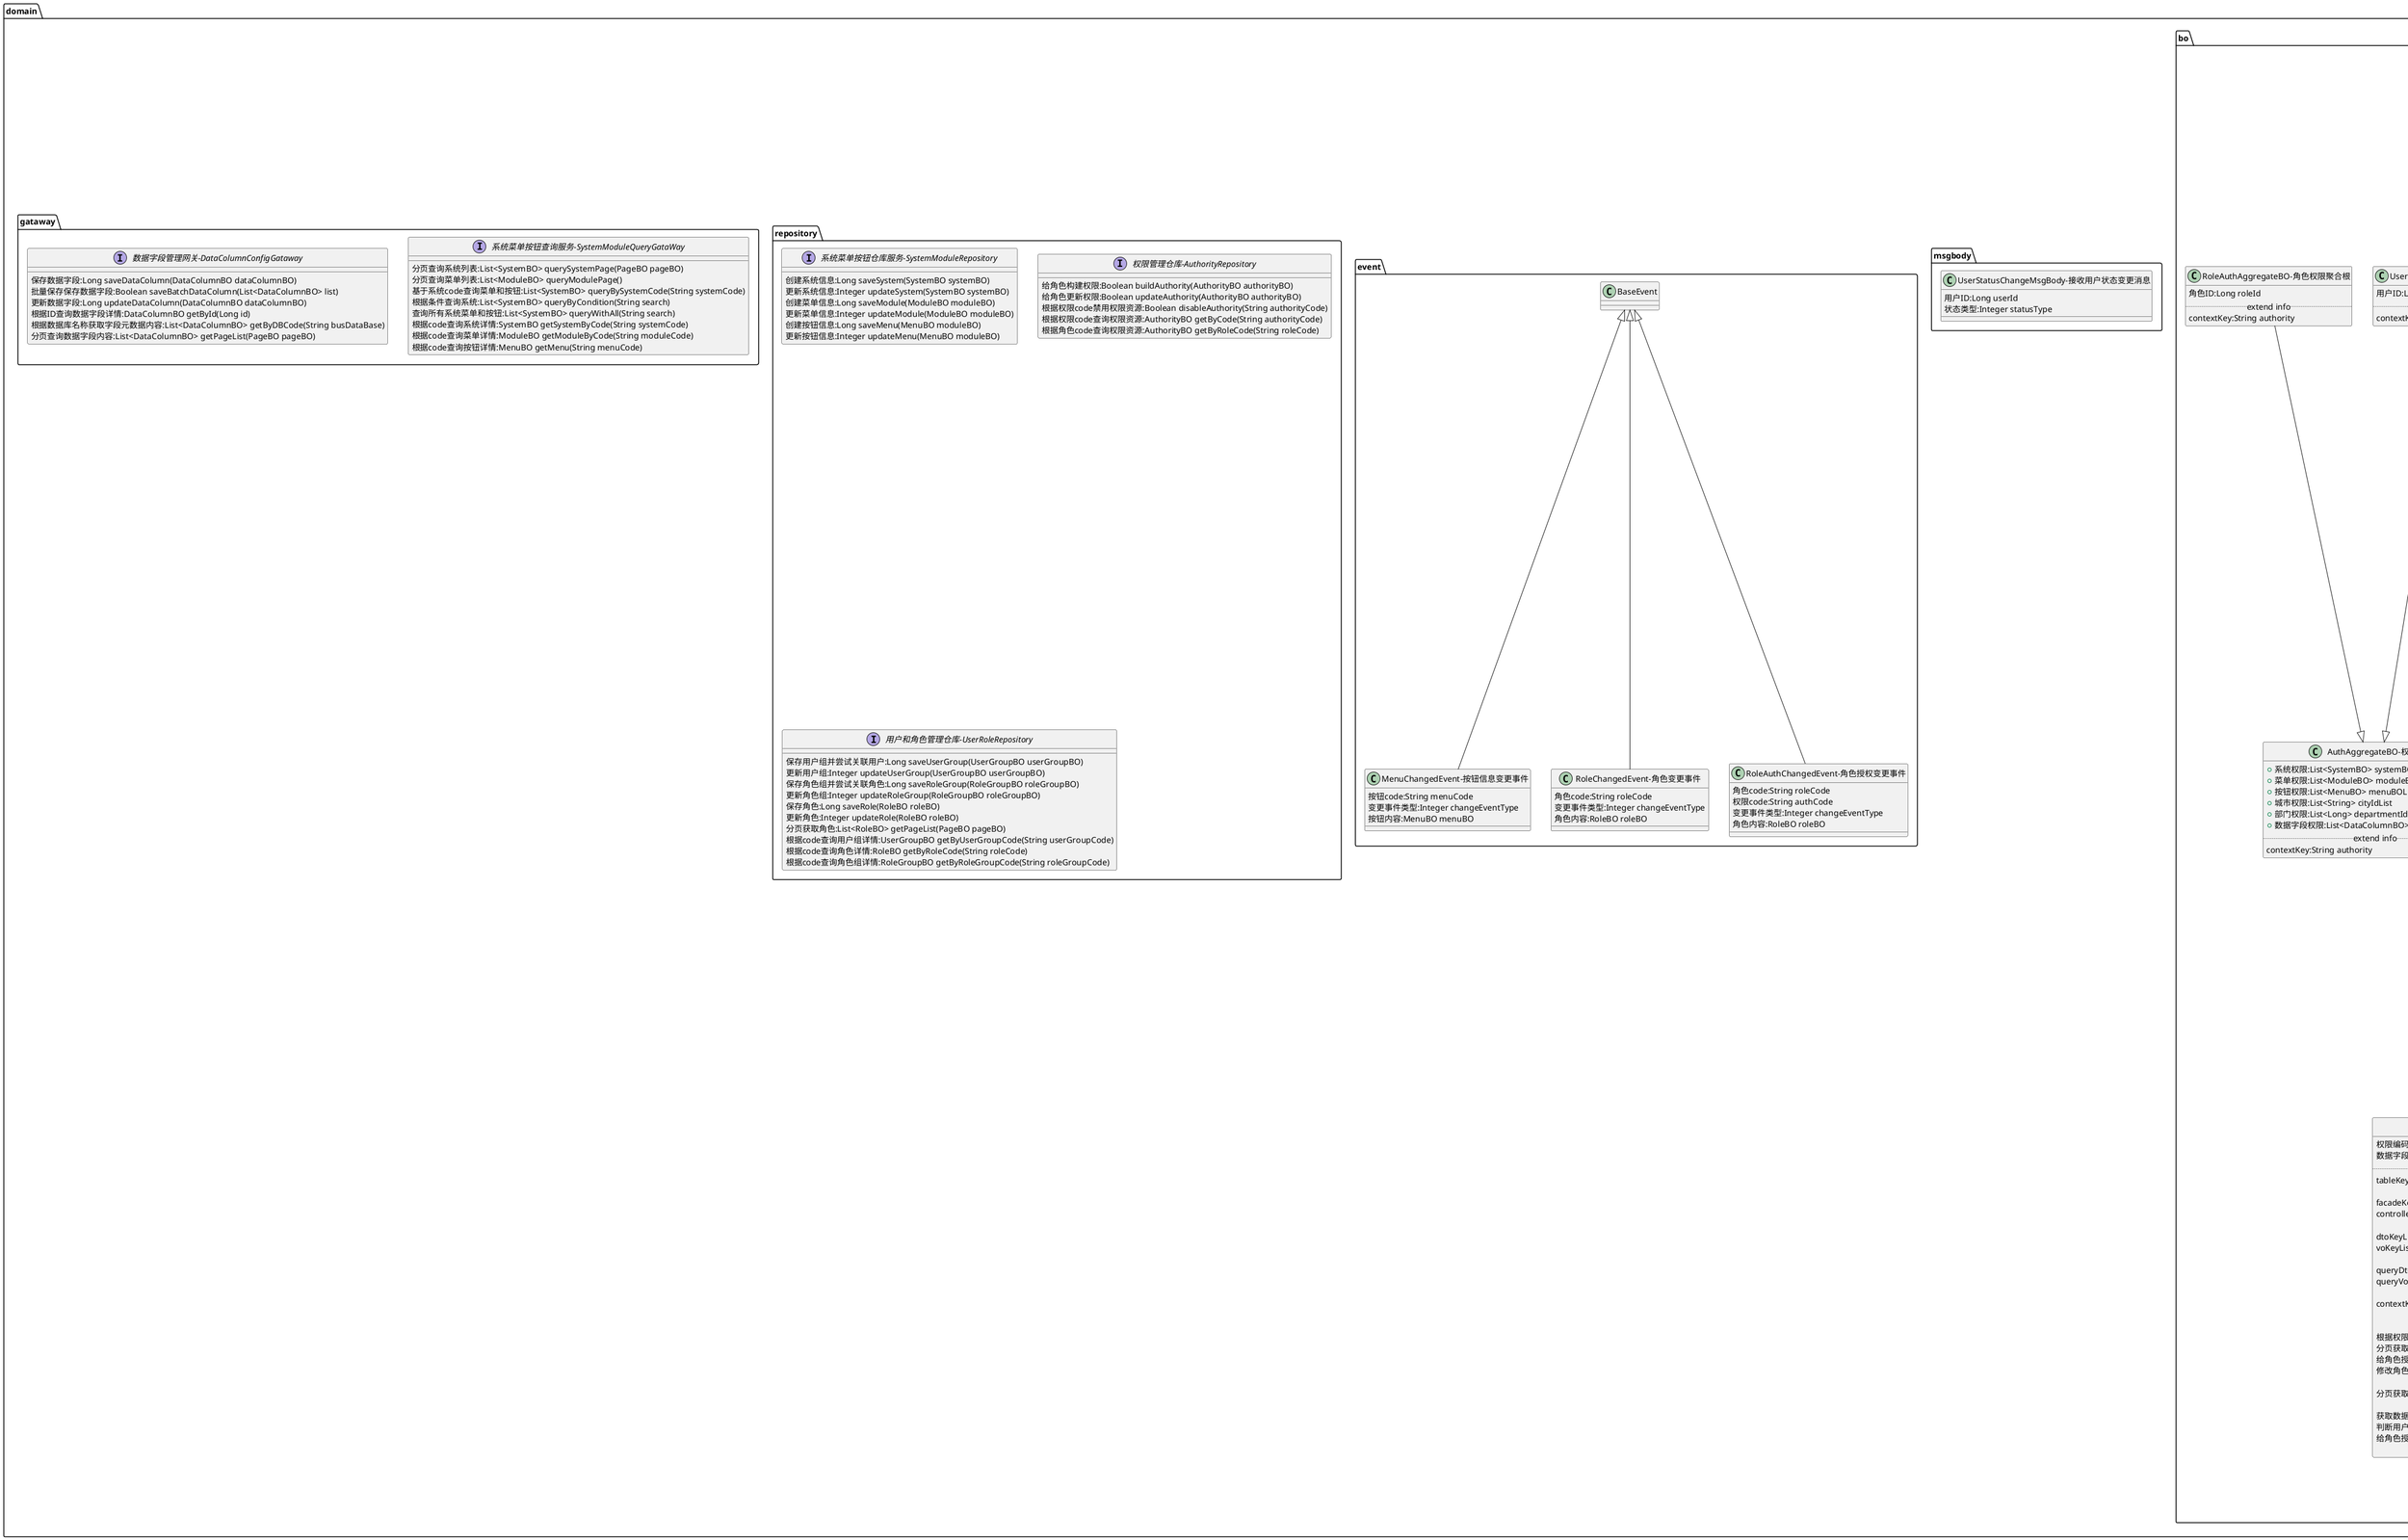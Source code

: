 @startuml

package domain.enum{
    enum  "权限类型-AuthorityTypeEnum"  as  AuthTypeEnum{
        DATA(1,"数据字段权限"),
        FUNCATION(2,"菜单功能权限"),
        ADMINISTRATION(3,"行政权限"),
        CUSTOMIZE(4,"自定义权限");
        权限类型code:Integer code
        权限类型描述:String desc
        static AuthorityTypeEnum getByCode(Integer code)
        .. extend info ..
        toRpcClient:String yes
    }

}

package domain.bo  {
  class "操作人信息-OperatorBO"  as  OperatorBO{
        +创建时间:Date dateCreate
        +创建人:Long createUserId
    }

    class   "操作时间信息-OperateDateBO"    as OperateDateBO{
        +修改时间:Date dateUpdate
        +修改人:Long updateUserId
    }

    class "数据操作信息-BasicOperateBO" as BasicOperateBO{
        +修改时间:Date dateUpdate
        +创建时间:Date dateCreate
        +修改人:Long updateUserId
        +创建人:Long createUserId
    }
    class "用户组-UserGroupBO" as UserGroupBO{
        组名:String groupName
        组编码:String groupCode
        组内用户列表:List<UserBO> userList
        用户组状态:Integer status
        用户组对应的角色列表:List<RoleBO> roleList
        用户组对应角色组列表:List<RoleGroupBO> roleGroupList
        +判断角色是否在该用户组中:boolean containsRole(String roleCode)
        +判断用户是否在该用户组中:boolean containsUser(Long userId)
        +将用户从用户组中删除:boolean deleteUser(Long userId)

        .. extend info ..
        tableKey:String user_group

        facadeKey:String UserGroupFacade,UserGroupQueryFacade
        controllerKey:String UserGroupController,UserGroupQueryController

        dtoKeyList:String UpdateUserGroupRequestDTO,UserGroupDTO,CreateUserGroupRequestDTO
        voKeyList:String UpdateUserGroupRequestVO,UserGroupVO,CreateUserGroupRequestVO

        queryDtoKey:UserGroupQueryDTO String groupName,String groupCode,Integer status
        queryVoKey:UserGroupQueryVO String groupName,String groupCode,Integer status

        contextKey:String user


        分页获取用户组信息: PageDTO<UserGroupDTO> UserGroupQueryFacade.getPageList()
        创建用户组: UserGroupDTO UserGroupFacade.createUserGroup(CreateUserGroupRequestDTO createUserGroupRequestDTO)
        修改用户组信息: Boolean UserGroupFacade.updateUserGroup(UpdateUserGroupRequestDTO updateUserGroupRequestDTO)
        设置用户组状态: Boolean UserGroupFacade.updateUserGroupStatus(String groupCode,Integer status)
        根据code获取用户组详情: UserGroupDTO UserGroupQueryFacade.getByGroupCode(String groupCode)
        根据code或者名称搜索用户组信息: List<UserGroupDTO> UserGroupQueryFacade.search(String search)


        分页获取用户组信息/usergroup/pagelist: PageVO<UserGroupVO> userGroupQueryController.getPageList(PageVO<UserGroupVO> pageVO )
        创建用户组/usergroup/create: UserGroupVO UserGroupController.createUserGroup(CreateUserGroupRequestVO createUserGroupRequestVO)
        修改用户组信息/usergroup/upate: Boolean UserGroupController.updateUserGroup(UpdateUserGroupRequestVO updateUserGroupRequestVO)
        设置用户组状态/usergroup/changestatus: Boolean UserGroupController.updateUserGroupStatus(String groupCode,Integer status)
        根据code获取用户组详情/usergroup/detail: UserGroupDTO UserGroupQueryController.getByGroupCode(String groupCode)
        根据code或者名称搜索用户组信息/usergroup/search: List<UserGroupDTO> UserGroupQueryController.search(String search)


    }

    class "用户信息-UserBO" as UserBO{
        用户名:String userName
        用户ID:Long userIdpList
        用户对应角色列表:List<RoleBO> roleList
        用户对应角色组列表:List<RoleGroupBO> roleGrou
        +判断用户是否存在指定角色:boolean containsRole(String roleCode)
        .. extend info ..
        contextKey:String user
    }

    class "角色-RoleBO" as RoleBO{
        角色名称:String roleName
        角色编码:String roleCode
        角色对应用户列表:List<UserBO> userList
        角色状态:Integer status
        .. extend info ..
        tableKey:String role
        +将用户从角色中删除:boolean deleteUser(Long userId)

        controllerKey:String RoleController,RoleQueryController
        facadeKey:String RoleFacade,RoleQueryFacade

        voKeyList:String UpdateRoleRequestVO,RoleVO,CreateRoleRequestVO
        dtoKeyList:String UpdateRoleRequestDTO,RoleDTO,CreateRoleRequestDTO

        queryDtoKey:RoleQueryDTO String roleName,String roleCode,Integer status
        queryVoKey:RoleQueryVO String roleCode,String roleCode,Integer status

        contextKey:String role

        !invokeFileKey:String rolecontextseq.puml
        创建角色/role/create: RoleVO RoleController.createRole(CreateRoleRequestVO createRoleRequestVO)
        根据编码获取角色详情/role/getbyrolecode: RoleVO RoleQueryController.getByRoleCode(String roleCode)
        禁用角色/role/disable: Boolean RoleController.disable(String roleCode)
        启用角色/role/enable: Boolean RoleController.enable(String roleCode)
        分页获取角色信息/role/pagelist: PageVO<RoleVO> RoleQueryController.getPageList(PageVO<RoleVO> pageVO)
        角色关联用户/role/relatetouser: Boolean RoleController.relateToUser(String userIds)


        分页获取角色信息: PageDTO<RoleDTO> RoleQueryFacade.getPageList(PageDTO<RoleDTO> pageDTO)
        创建角色: RoleDTO RoleFacade.createRole(CreateRoleRequestDTO createRoleRequestDTO)
        修改角色信息: Boolean RoleFacade.updateRole(UpdateRoleRequestDTO updateRoleRequestDTO)
        设置角色状态: Boolean RoleFacade.updateRoleStatus(String groupCode,Integer status)
        根据code获取角色详情: RoleDTO RoleQueryFacade.getByRoleCode(String groupCode)
        根据code或者名称搜索角色信息: List<RoleDTO> RoleQueryFacade.search(String search)
        角色关联用户: Boolean RoleFacade.relateToUser(List<Long> userIdList)
    }

    class "角色组-RoleGroupBO" as RoleGroupBO{
        角色组名称:String roleName
        角色组编码:String roleCode
        组内角色列表:List<RoleBO> roleList
        角色状态:Integer status
        .. extend info ..
        exportaclkey:String DepartmentQueryDTO(roleList->list)

        tableKey:String role_group

        controllerKey:String RoleGroupController,RoleGroupQueryController
        facadeKey:String RoleFacade,RoleQueryFacade

        voKeyList:String UpdateRoleGroupRequestVO,RoleVO,CreateRoleGroupRequestVO
        dtoKeyList:String UpdateRoleGroupRequestDTO,RoleDTO,CreateRoleGroupRequestDTO

        queryDtoKey:RoleGroupQueryDTO String roleName,String roleCode,Integer status
        queryVoKey:RoleGroupQueryVO String roleName,String roleCode,Integer status


        contextKey:String role


        创建角色组/rolegroup/create: RoleVO RoleGroupController.createRole(CreateRoleGroupRequestVO createRoleRequestVO)
        根据编码获取角色详情/rolegroup/getbyrolecode: RoleVO RoleQueryController.getByRoleCode(String roleCode)
        禁用角色组/rolegroup/disable: Boolean RoleGroupController.disable(String roleCode)
        启用角色组/rolegroup/enable: Boolean RoleGroupController.enable(String roleCode)
        分页获取角色组信息/rolegroup/pagelist: PageVO<RoleVO> RoleGroupQueryController.getPageList(PageVO<RoleVO> pageVO)
        根据code或者名称搜索角色组信息/rolegroup/search: List<RoleVO> RoleGroupQueryController.search(String search)


        分页获取角色组信息: PageDTO<RoleGroupDTO> RoleGroupQueryFacade.getPageList()
        创建角色组: RoleGroupDTO RoleGroupFacade.createRole(CreateRoleRequestDTO createRoleRequestDTO)
        修改角色组信息: Boolean RoleGroupFacade.updateRole(UpdateRoleRequestDTO updateRoleRequestDTO)
        设置角色组状态: Boolean RoleGroupFacade.updateRoleStatus(String groupCode,Integer status)
        根据code获取角色组详情: RoleGroupDTO RoleGroupQueryFacade.getByRoleCode(String groupCode)
        根据code或者名称搜索角色组信息: List<RoleDTO> RoleGroupQueryFacade.search(String search)


    }

    class "权限-AuthorityBO" as AuthorityBO{
        权限编码标示:String authCode
        权限类型:Integer authorityType
        关联角色:String roleCode
        关联角色组:String roleGroupCode
        数据字段权限列表:List<DataAuthorityBO>  dataAuthorityBOList
        系统菜单权限列表:List<SystemAuthorityBO>  systemAuthorityBOList
        行政权限列表:List<AdminAuthorityBO>  adminAuthorityBOList
        权限状态:Integer status
        .. extend info ..
        tableKey:String authority

        facadeKey:String AuthorityFacade,AuthorityQueryFacade
        controllerKey:String AuthorityController,AuthorityQueryController

        dtoKeyList:String UpdateAuthorityRequestDTO,AuthorityDTO,CreateAuthorityRequestDTO
        voKeyList:String UpdateAuthorityRequestVO,AuthorityVO,CreateAuthorityRequestVO

        queryDtoKey:AuthorityQueryDTO String authCode,Integer authorityType,String roleCode,String roleGroupCode
        queryVoKey:AuthorityQueryVO String authCode,Integer authorityType,String roleCode,String roleGroupCode

        contextKey:String authority


        !invokeFileKey:String createauthoritydata.puml,queryauthoritydata.puml,queryauthoritydatahttp.puml
        判断用户有没有访问某系统的权限: AuthorityDTO AuthorityQueryFacade.checkUserSystemAuth(Long userId,String systemCode)
        根据用户和系统获取系统权限信息: AuthorityDTO AuthorityQueryFacade.getUserSystemAuth(Long userId,String systemCode)
        根据权限code获取权限信息: AuthorityDTO AuthorityQueryFacade.getByCode(String authCode)
        分页获取权限信息: PageDTO<AuthorityDTO> AuthorityQueryFacade.getPageList(String authCode)
        给角色授权: AuthorityDTO AuthorityFacade.saveAuthority(CreateAuthorityRequestDTO createAuthorityRequestDTO)
        修改授权信息: Boolean AuthorityFacade.updateAuthority(UpdateAuthorityRequestDTO updateAuthorityRequestDTO)


        分页获取权限信息/authority/pagelist: PageVO<AuthorityVO> AuthorityQueryController.getPageList()
        获取权限信息/authority/getbycode: AuthorityVO AuthorityQueryController.getByCode(String authCode)
        给角色授权/authority/savetorole: AuthorityVO AuthorityController.saveAuthority(CreateAuthorityRequestVO createAuthorityRequestDTO)
        判断用户有没有访问某系统的权限/authority/check/userauth: AuthorityVO AuthorityQueryController.checkUserSystemAuth(Long userId,String systemCode)


    }


    class "数据字段权限-DataAuthorityBO" as DataAuthorityBO {
        权限编码标示:String authCode
	    数据字段ID:List<Long> dataColumnIdList;
        .. extend info ..
        tableKey:String data_authority

        facadeKey:String DataAuthorityFacade,DataAuthorityQueryFacade
        controllerKey:String DataAuthorityController,DataAuthorityQueryController

        dtoKeyList:String UpdateDataAuthorityRequestDTO,DataAuthorityDTO,CreateDataAuthorityRequestDTO
        voKeyList:String UpdateDataAuthorityRequestVO,DataAuthorityVO,CreateDataAuthorityRequestVO

        queryDtoKey:DataAuthorityQueryDTO String authCode,List<Long> dataColumnIdList
        queryVoKey:DataAuthorityQueryVO String authCode,List<Long> dataColumnIdList

        contextKey:String authority


        根据权限code获取数据权限信息: DataAuthorityDTO DataAuthorityQueryFacade.getByCode(String authCode)
        分页获取数据权限信息: PageDTO<DataAuthorityDTO> DataAuthorityQueryFacade.getPageList(PageDTO<DataAuthorityQueryDTO>  pageDTO)
        给角色授权数据权限: DataAuthorityDTO DataAuthorityFacade.saveDataAuthority(CreateDataAuthorityRequestDTO createAuthorityRequestDTO)
        修改角色授权数据权限: DataAuthorityDTO DataAuthorityFacade.saveDataAuthority(UpdateDataAuthorityRequestDTO createAuthorityRequestDTO)

        分页获取权限信息/dataauthority/pagelist: PageVO<DataAuthorityVO> DataAuthorityQueryController.getPageList(PageVO<DataAuthorityVO> pageVO)

        获取数据权限信息/dataauthority/getbycode: DataAuthorityVO DataAuthorityQueryController.getByCode(String authCode)
        判断用户有没有访问某数据的权限/dataauthority/check: DataAuthorityVO DataAuthorityQueryController.checkUserSystemAuth(Long userId,String systemCode)
        给角色授权数据权限: DataAuthorityVO DataAuthorityController.saveDataAuthority(CreateDataAuthorityRequestVO createAuthorityRequestVO)

    }

    class "系统菜单权限-SystemAuthorityBO" as SystemAuthorityBO{
        权限编码标示:String authCode
        业务数据系统标示:String systemCode
        功能:String funcCode
        菜单:String categoryCode
        按钮:String menuCode
        .. extend info ..
        exportaclkey:String DepartmentQueryDTO(categoryName->deptName)
        tableKey:String system_authority
        facadeKey:String SystemAuthorityFacade,SystemAuthorityQueryFacade
        controllerKey:String SystemAuthorityController,SystemAuthorityQueryController

        dtoKeyList:String UpdateSystemAuthorityRequestDTO,SystemAuthorityDTO,CreateSystemAuthorityRequestDTO
        voKeyList:String UpdateSystemAuthorityRequestVO,SystemAuthorityVO,CreateSystemAuthorityRequestVO

        queryDtoKey:SystemAuthorityQueryDTO String authCode,String systemCode,String funcCode
        queryVoKey:SystemAuthorityQueryVO String authCode,String systemCode,String funcCode

        contextKey:String authority


        获取系统菜单权限信息: SystemAuthorityDTO SystemAuthorityQueryFacade.getByCode(String authCode)
        给角色授权系统菜单权限: DataAuthorityDTO SystemAuthorityFacade.saveSystemAuthority(CreateSystemAuthorityRequestDTO createAuthorityRequestDTO)
        修改角色授权系统菜单权限: Boolean SystemAuthorityFacade.saveSystemAuthority(UpdateSystemAuthorityRequestDTO createAuthorityRequestDTO)

        获取系统菜单权限信息/systemauthority/getbycode: SystemAuthorityDTO SystemAuthorityQueryController.getByCode(String authCode)
        分页获取系统菜单权限信息/systemauthority/pagelist: PageVO<SystemAuthorityDTO> getPageList(PageVO<SystemAuthorityDTO> pageVO)

    }

    class "行政权限-AdminAuthorityBO" as AdminAuthorityBO {
        权限编码标示:String authCode
	    组织部门:Long departmentId
        城市:Long cityId
        职位:Long jobId
        .. extend info ..
        exportaclkey:String DepartmentQueryDTO(departmentId->deptId)

        tableKey:String admin_authority
        facadeKey:String AdminAuthorityFacade,AdminAuthorityQueryFacade
        controllerKey:String AdminAuthorityController,AdminAuthorityQueryController

        dtoKeyList:String UpdateAdminAuthorityRequestDTO,AdminAuthorityDTO,CreateAdminAuthorityRequestDTO
        voKeyList:String UpdateAdminAuthorityRequestVO,AdminAuthorityVO,CreateAdminAuthorityRequestVO

        queryDtoKey:SystemAuthorityQueryDTO String authCode,String systemCode,String funcCode
        queryVoKey:SystemAuthorityQueryVO String authCode,String systemCode,String funcCode

        contextKey:String authority


        获取系统菜单权限信息: AdminAuthorityDTO AdminAuthorityQueryFacade.getByCode(String authCode)
        给角色授权系统菜单权限: AdminAuthorityDTO AdminAuthorityFacade.saveAdminAuthority(CreateSystemAuthorityRequestDTO createAuthorityRequestDTO)
        修改角色授权系统菜单权限: Boolean AdminAuthorityFacade.updateAdminAuthority(UpdateSystemAuthorityRequestDTO createAuthorityRequestDTO)

        获取系统菜单权限信息/systemauthority/getbycode: AdminAuthorityVO AdminAuthorityQueryController.getByCode(String authCode)
        分页获取系统菜单权限信息/systemauthority/pagelist: PageVO<AdminAuthorityVO> AdminAuthorityQueryController.getPageList(PageVO<AdminAuthorityVO> pageVO)


    }

    class "系统设置-SystemConfig" as SystemConfig{
        变量名:String varName
        变量描述:String varDesc
        变量值:String value
    }

    class "系统管理-SystemBO" as SystemBO{
        系统名称:String systemName
        系统标示:String systemCode
        系统域名:String systemUrl
        系统图标:String systemPicUrl
        系统技术负责人:Long tecAdminUserId
        系统业务负责人:Long busAdminUserId
        系统当前所在部门:Long departmentId
        系统模块列表:List<ModuleBO> moduleBOList
        .. extend info ..
        tableKey:String system
        controllerKey:String SystemController

        facadeKey:String SystemFacade,SystemQueryFacade
        controllerKey:String SystemController,SystemQueryController

        dtoKeyList:String UpdateSystemRequestDTO,SystemDTO,CreateSystemRequestDTO
        voKeyList:String UpdateSystemRequestVO,SystemVO,CreateSystemRequestVO

        queryDtoKey:SystemQueryDTO String systemName,String systemCode,Long tecAdminUserId,Long departmentId
        queryVoKey:SystemQueryVO String systemName,String systemCode,Long tecAdminUserId,Long departmentId

        contextKey:String system


        invokeFileKey:String systemcontextseq.puml
        注册系统: SystemDTO SystemFacade.registSystem(SystemDTO systemDTO)
        分页获取系统信息: PageDTO<SystemDTO> SystemFacade.getPageList(PageDTO pageDto)
        获取单条系统信息: SystemDTO SystemQueryFacade.getBySystemCode(String systemCode)
        修改系统信息: Boolean SystemFacade.updateSystem(UpdateSystemRequestDTO dto)
        搜索获取系统信息: List<SystemDTO> SystemQueryFacade.getSearchList(String search)


        分页获取系统信息/system/pagelist: PageVO<SystemVO> SystemQueryController.getPageList(SystemVO systemVO)
        搜索获取系统信息/system/search: List<SystemVO> SystemQueryController.getSearchList(String search)
        新建系统信息/system/save: SystemVO SystemController.saveSystem(CreateSystemRequestVO systemVO)
        修改系统信息/system/update: Boolean SystemController.updateSystem(UpdateSystemRequestVO systemVO)
        通过系统编号获取系统信息/system/getbycode: SystemVO SystemQueryController.getByCode(String systemCode)

    }
    class "菜单/模块管理-ModuleBO" as ModuleBO{
        菜单名称:String moduleName
        菜单编码:String moduleCode
        菜单链接:String moduleUrl
        系统标示:String systemCode
        按钮列表:List<MenuBO> menuBOList
        .. extend info ..
        tableKey:String module
        facadeKey:String ModuleFacade
        controllerKey:String ModuleController
        dtoKeyList:String UpdateModuleRequestDTO,ModuleDTO,CreateModuleRequestDTO
        voKeyList:String  UpdateModuleRequestVO,ModuleVO,CreateModuleRequestVO

        contextKey:String system


        创建菜单信息/module/createmodule: List<ModuleVO> createModule(CreateModuleRequestVO createModuleRequestVO)
        创建菜单信息/module/updatemodule: List<ModuleVO> updateModule(UpdateModuleRequestVO updateModuleRequestVO)
        获取系统菜单列表信息/module/getbysystemcode: List<ModuleVO> getBySystemCode(String systemCode)
        获取菜单信息/module/getbycode: ModuleVO getByModuleCode(String moduleCode)
        分页获取菜单信息/module/pagelist: PageDTO<ModuleVO> getPageList()
        导入菜单信息/module/import: Boolean importModuleList(List<CreateModuleRequestVO> createRequest)
        导出菜单信息/module/export: Boolean exportModuleList(String systemCode)
    }

     class "按钮管理-MenuBO" as MenuBO{
         按钮名称:String menuName
         按钮编码:String menuCode
         按钮链接:String menuUrl
         系统编码:String systemCode
         菜单编码:String moduleCode
        .. extend info ..
        tableKey:String menu
        facadeKey:String MenuFacade
        controllerKey:String MenuController
        dtoKeyList:String UpdateMenuRequestDTO,MenuDTO,CreateMenuRequestDTO
        voKeyList:String UpdateMenuRequestVO,MenuVO,CreateMenuRequestVO

        contextKey:String system


        注册按钮: MenuDTO registMenu(MenuDTO menuDTO)
        分页获取按钮信息: PageDTO<SystemDTO> getPageList(PageDTO pageDto)
        获取单条按钮信息: MenuDTO getByMenuCode(String systemCode)
        修改按钮信息: Boolean updateMenu(UpdateMenuRequestDTO dto)


        修改按钮信息/menu/updatemenu: Boolean updateMenu(UpdateMenuRequestVO updateMenuRequestVO)
        创建按钮信息/menu/createmenu: MenuVO createMenu(CreateMenuRequestVO createMenuRequestVO)
        获取按钮详情信息/menu/getbycode: MenuVO getByCode(String menuCode)
        获取按钮列表信息/menu/pagelist: PageVO<MenuVO> getPageList(String moduleCode )



     }

     class "数据字段实体-DataColumnBO" as DataColumnBO{
         数据库业务系统名称:String busDataBase
         数据库表名称:String tableName
         数据库表描述:String tableDesc
         数据库字段名称:String columnName
         数据库字段描述:String columnDesc
         业务字段名称:String fieldName
         .. extend info ..
         tableKey:String data_column_config

         controllerKey:String DataColumnController
         facadeKey:String DataColumnFacade

         dtoKeyList:String DataColumnDTO
         voKeyList:String DataColumnVO

         queryDtoKey:DataColumnQueryDTO String busDataBase,String tableName,String columnName
         queryVoKey:DataColumnQueryVO  String busDataBase,String tableName,String columnName

         contextKey:String config

         !invokeFileKey:String datacolumncontextseq.puml
         获取数据字段信息/datacolumn/getbycode: List<DataColumnVO> getListByBusDataBase(String busDataBase)
         分页获取数据字段信息/datacolumn/pagelist: PageVO<DataColumnVO> getPageList(PageVO pageVO)
         导入数据字段列表/datacolumn/import: Boolean importDataColumnList(List<DataColumnVO> dataColumnVOList)


         获取数据字段信息: List<DataColumnDTO> getListByBusDataBase(String busDataBase)
         分页获取数据字段信息: PageDTO<DataColumnDTO> getPageList(PageDTO PageDTO)
         导入数据字段列表: Boolean importDataColumnList(List<DataColumnDTO> dataColumnDTOList)



     }


    class "AuthAggregateBO-权限聚合根" as AuthAggregateBO{
        +系统权限:List<SystemBO> systemBOList
        +菜单权限:List<ModuleBO> moduleBOList
        +按钮权限:List<MenuBO> menuBOList
        +城市权限:List<String> cityIdList
        +部门权限:List<Long> departmentIdList
        +数据字段权限:List<DataColumnBO> dataColumnBOList
        .. extend info ..
        contextKey:String authority
    }

    class "UserAuthAggregateBO-用户权限聚合根" as UserAuthAggregateBO{
        用户ID:Long userId
        .. extend info ..
        contextKey:String authority
    }

    class "RoleAuthAggregateBO-角色权限聚合根" as RoleAuthAggregateBO{
        角色ID:Long roleId
        .. extend info ..
        contextKey:String authority
    }

    AuthorityBO <|-- DataAuthorityBO
    AdminAuthorityBO --|> AuthorityBO
    SystemAuthorityBO --|> AuthorityBO
    UserAuthAggregateBO --|> AuthAggregateBO
    RoleAuthAggregateBO --|> AuthAggregateBO

}


package domain.msgbody {
    class "UserStatusChangeMsgBody-接收用户状态变更消息" as UserChangeMsgBody{
        用户ID:Long userId
        状态类型:Integer statusType
    }
}

package domain.event{
    class "MenuChangedEvent-按钮信息变更事件" as MenuChangedEvent{
        按钮code:String menuCode
        变更事件类型:Integer changeEventType
        按钮内容:MenuBO menuBO
    }
    class "RoleChangedEvent-角色变更事件" as RoleChangedEvent{
        角色code:String roleCode
        变更事件类型:Integer changeEventType
        角色内容:RoleBO roleBO
    }
    class "RoleAuthChangedEvent-角色授权变更事件" as RoleAuthChangedEvent{
        角色code:String roleCode
        权限code:String authCode
        变更事件类型:Integer changeEventType
        角色内容:RoleBO roleBO
    }

    BaseEvent <|-- MenuChangedEvent
    BaseEvent <|-- RoleChangedEvent
    BaseEvent <|-- RoleAuthChangedEvent
}

package domain.repository {
 interface "系统菜单按钮仓库服务-SystemModuleRepository" as SystemModuleRepository{
        创建系统信息:Long saveSystem(SystemBO systemBO)
        更新系统信息:Integer updateSystem(SystemBO systemBO)
        创建菜单信息:Long saveModule(ModuleBO moduleBO)
        更新菜单信息:Integer updateModule(ModuleBO moduleBO)
        创建按钮信息:Long saveMenu(MenuBO moduleBO)
        更新按钮信息:Integer updateMenu(MenuBO moduleBO)

    }
    interface "权限管理仓库-AuthorityRepository" as AuthorityRepository{
            给角色构建权限:Boolean buildAuthority(AuthorityBO authorityBO)
            给角色更新权限:Boolean updateAuthority(AuthorityBO authorityBO)
            根据权限code禁用权限资源:Boolean disableAuthority(String authorityCode)
            根据权限code查询权限资源:AuthorityBO getByCode(String authorityCode)
            根据角色code查询权限资源:AuthorityBO getByRoleCode(String roleCode)
    }
     interface "用户和角色管理仓库-UserRoleRepository" as UserRoleRepository{
            保存用户组并尝试关联用户:Long saveUserGroup(UserGroupBO userGroupBO)
            更新用户组:Integer updateUserGroup(UserGroupBO userGroupBO)
            保存角色组并尝试关联角色:Long saveRoleGroup(RoleGroupBO roleGroupBO)
            更新角色组:Integer updateRoleGroup(RoleGroupBO roleGroupBO)
            保存角色:Long saveRole(RoleBO roleBO)
            更新角色:Integer updateRole(RoleBO roleBO)
            分页获取角色:List<RoleBO> getPageList(PageBO pageBO)
            根据code查询用户组详情:UserGroupBO getByUserGroupCode(String userGroupCode)
            根据code查询角色详情:RoleBO getByRoleCode(String roleCode)
            根据code查询角色组详情:RoleGroupBO getByRoleGroupCode(String roleGroupCode)
        }
}
package domain.gataway {


    interface "系统菜单按钮查询服务-SystemModuleQueryGataWay" as SystemModuleQueryGataWay{
        分页查询系统列表:List<SystemBO> querySystemPage(PageBO pageBO)
        分页查询菜单列表:List<ModuleBO> queryModulePage()
        基于系统code查询菜单和按钮:List<SystemBO> queryBySystemCode(String systemCode)
        根据条件查询系统:List<SystemBO> queryByCondition(String search)
        查询所有系统菜单和按钮:List<SystemBO> queryWithAll(String search)
        根据code查询系统详情:SystemBO getSystemByCode(String systemCode)
        根据code查询菜单详情:ModuleBO getModuleByCode(String moduleCode)
        根据code查询按钮详情:MenuBO getMenu(String menuCode)
    }




    interface "数据字段管理网关-DataColumnConfigGataway" as DataColumnConfigGataway{
        保存数据字段:Long saveDataColumn(DataColumnBO dataColumnBO)
        批量保存保存数据字段:Boolean saveBatchDataColumn(List<DataColumnBO> list)
        更新数据字段:Long updateDataColumn(DataColumnBO dataColumnBO)
        根据ID查询数据字段详情:DataColumnBO getById(Long id)
        根据数据库名称获取字段元数据内容:List<DataColumnBO> getByDBCode(String busDataBase)
        分页查询数据字段内容:List<DataColumnBO> getPageList(PageBO pageBO)
    }

}


package "领域工厂服务包-domain.factory" {
    class "权限工厂服务-AuthorityFactory" as AuthorityFactory{
        +基于权限本身的维度-权限编码构建权限模型:AuthorityBO buildAuthorityByCode(String authorityCode)
        +基于用户的维度构建权限模型:UserAuthAggregateBO buildAuthorityWithRoleCode(String roleCode)
    }

}

package   "防腐层包-infrast.acl" as   infrast.acl {
    interface   "部门查询服务适配器-DepartmentServiceAdapter" as DepartmentServiceAdapter{
        查询所有有效的部门: List<DepartDTO> queryAllDepartment(DepartmentQueryDTO queryDto)
        查询子部门: List<DepartDTO> queryDepartmentsList(Long pId)
    }

    interface   "省份城市查询服务适配器-AreaServiceAdapter" as AreaServiceAdapter{
        查询所有的省份: List<ProvinceDTO> queryAllProvince()
        查询省份下所有城市: List<CityDTO> queryCityByProvinceid(Long provinceId)
    }

}

package   "缓存包-infrast.cache" as   infrast.cache {
    class "抽象业务缓存服务-AbstractCache" as AbstractCache{


    }

    class "系统菜单缓存服务-SystemCache" as SystemCache{
    }

    class "角色用户缓存服务-UserRoleGroupCache" as UserRoleGroupCache{

    }

    class "数据权限缓存-DataAuthorityCache" as DataAuthorityCache{

    }

    class "系统菜单权限缓存-SystemAuthorityCache" as SystemAuthorityCache{

    }

    class "行政权限缓存-AdminAuthorityCache" as AdminAuthorityCache{

    }

    class "基于用户维度的缓存-UserAuthorityCache" as UserAuthorityCache{

    }

    class "基于角色维度的缓存-RoleAuthorityCache" as RoleAuthorityCache{

    }

    SystemCache --|> AbstractCache

    UserRoleGroupCache --|> AbstractCache
    DataAuthorityCache --|> AbstractCache
    SystemAuthorityCache --|> AbstractCache
    AdminAuthorityCache --|> AbstractCache
    UserAuthorityCache --|> AbstractCache
    RoleAuthorityCache --|> AbstractCache

}



package app.command {

    class "抽象命令类-AbstractCmd" as AbstractCmd{
        +操作时间: Date operateTime
        +操作人ID: Long userId
        +命令类: Class commandClass
        +命令数据: String payLoad;

    }

    class "增加用户组命令-AddUserGroupCmd"   as AddUserGroupCmd{
        组名:String groupName
        用户ID:Long userId
    }

    class "增加用户命令-AddUserCmd" as AddUserCmd{
        用户名:String userName
        用户ID:Long userId
        所属组织:Long departmentId
    }

    class "增加用户权限-AddUserAuthCmd" as AddUserAuthCmd{
        用户ID:Long userId
        角色ID:Long roleId
        权限类型:int authorityType
        权限数据内容:String json
    }

    class "更新用户权限-UpdateUserAuthCmd" as UpdateUserAuthCmd{
        用户ID:Long userId
        角色ID:Long roleId
        权限数据内容:String json
    }

    class "更新角色权限-UpdateRoleAuthCmd" as UpdateRoleAuthCmd{
        角色ID:Long roleId
        权限数据内容:String json
    }

     class "对角色权限-AddRoleAuthCmd" as AddRoleAuthCmd{
         角色ID:Long roleId
         权限数据内容:String json
     }

    AddUserRoleCmd --|> AbstractCmd
    AddUserGroupCmd --|> AbstractCmd
    AddUserCmd --|> AbstractCmd
    AddUserAuthCmd --|> AbstractCmd
    UpdateUserAuthCmd --|> AbstractCmd
    AddRoleAuthCmd --|> AbstractCmd
    UpdateRoleAuthCmd --|> AbstractCmd

}


package app.exe {

    interface  "命令执行接口-CmdExeService"     as    CmdExeService{
        命令执行入口:String exe(AbstractCmd abstractCmd)
    }

    class "用户组cmd处理类-UserGroupCmdExe" as UserGroupCmdExe{

    }

    class "用户cmd处理类-UserCmdExe" as UserCmdExe{

    }

    class "用户权限cmd处理类-UserAuthCmdExe" as UserAuthCmdExe{

    }


    class "角色权限cmd处理类-RoleAuthCmdExe" as RoleAuthCmdExe{

    }

    UserGroupCmdExe ..|> CmdExeService
    UserCmdExe ..|> CmdExeService
    UserAuthCmdExe ..|> CmdExeService
    RoleAuthCmdExe ..|> CmdExeService

}



package "应用层事件监听器包支持域内消息和域外消息，在应用层处理消息-app.listener"  as app.listener{
    class "权限变更监听器-AuthorityChangeListener" as AuthorityChangeListener{
         +事务提交后权限变更监听:void authorityCreate(String authCode)
         +用户状态信息变更监听消费:void userStatusChange(Long userId)
    }

    class "系统菜单按钮变更监听器-SystemChangeListener" as SystemChangeListener{
         +事务提交后权限变更监听:void systemChange(MenuChangedEvent event)
    }
}



package   "基础设施层消息生产者-mq.producer" as   mq.producer {
    class "权限上下文消息生产者-AuthorityMqProducer" as AuthorityMqProducer{
         +权限创建:void authorityCreate(String authCode)
         +权限更新:void authorityUpdate(String authCode)
    }

    class "系统上下文消息生产者-SystemMqProducer" as SystemMqProducer{
         +事务提交后权限变更监听:void systemChange(MenuChangedEvent event)
    }
}

package   "基础设施层消息消费者-mq.consumer" as   mq.consumer {
    class "用户上下文消息消费者或者监听-UserMqConsumer" as UserMqConsumer{
         +监听用户状态变更:void consumeUserStatusChange(String mqBody)
    }
    class "组织上下文消息消费者或者监听-DepartmentMqConsumer" as DepartmentMqConsumer{
         +监听组织状态变更:void consumeDepartmentStatusChange(String mqBody)
    }
}


package   "基础设施层消息消费处理器或者直接在基础设施层处理消息代码方案一-mq.handler" as   mq.handler {
    class "用户上下文消息处理器-UserMqHandler" as UserMqHandler{
         +处理用户状态变更的权限信息:void handleUserStatusChange(String mqBody)
    }
}

@enduml